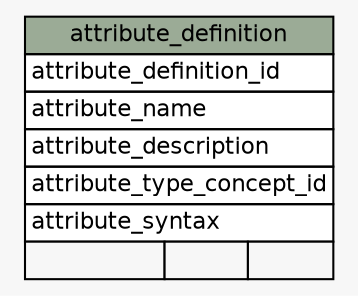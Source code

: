 // dot 2.38.0 on Linux 3.16.0-38-generic
// SchemaSpy rev 590
digraph "attribute_definition" {
  graph [
    rankdir="RL"
    bgcolor="#f7f7f7"
    nodesep="0.18"
    ranksep="0.46"
    fontname="Helvetica"
    fontsize="11"
  ];
  node [
    fontname="Helvetica"
    fontsize="11"
    shape="plaintext"
  ];
  edge [
    arrowsize="0.8"
  ];
  "attribute_definition" [
    label=<
    <TABLE BORDER="0" CELLBORDER="1" CELLSPACING="0" BGCOLOR="#ffffff">
      <TR><TD COLSPAN="3" BGCOLOR="#9bab96" ALIGN="CENTER">attribute_definition</TD></TR>
      <TR><TD PORT="attribute_definition_id" COLSPAN="3" ALIGN="LEFT">attribute_definition_id</TD></TR>
      <TR><TD PORT="attribute_name" COLSPAN="3" ALIGN="LEFT">attribute_name</TD></TR>
      <TR><TD PORT="attribute_description" COLSPAN="3" ALIGN="LEFT">attribute_description</TD></TR>
      <TR><TD PORT="attribute_type_concept_id" COLSPAN="3" ALIGN="LEFT">attribute_type_concept_id</TD></TR>
      <TR><TD PORT="attribute_syntax" COLSPAN="3" ALIGN="LEFT">attribute_syntax</TD></TR>
      <TR><TD ALIGN="LEFT" BGCOLOR="#f7f7f7">  </TD><TD ALIGN="RIGHT" BGCOLOR="#f7f7f7">  </TD><TD ALIGN="RIGHT" BGCOLOR="#f7f7f7">  </TD></TR>
    </TABLE>>
    URL="tables/attribute_definition.html"
    tooltip="attribute_definition"
  ];
}
